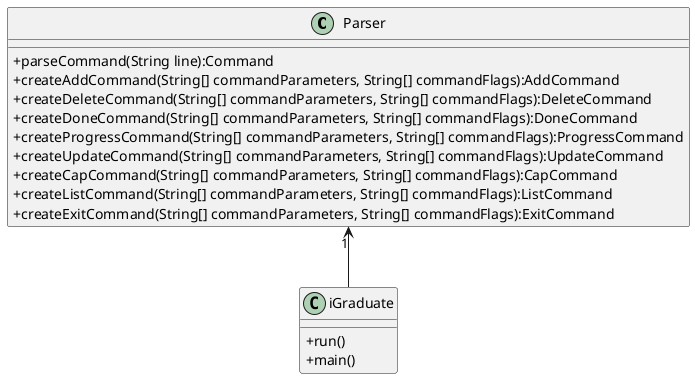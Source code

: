 @startuml
skinparam classAttributeIconSize 0

Parser"1" <-- iGraduate
Parser : +parseCommand(String line):Command

Parser : +createAddCommand(String[] commandParameters, String[] commandFlags):AddCommand
Parser : +createDeleteCommand(String[] commandParameters, String[] commandFlags):DeleteCommand
Parser : +createDoneCommand(String[] commandParameters, String[] commandFlags):DoneCommand
Parser : +createProgressCommand(String[] commandParameters, String[] commandFlags):ProgressCommand
Parser : +createUpdateCommand(String[] commandParameters, String[] commandFlags):UpdateCommand
Parser : +createCapCommand(String[] commandParameters, String[] commandFlags):CapCommand
Parser : +createListCommand(String[] commandParameters, String[] commandFlags):ListCommand
Parser : +createExitCommand(String[] commandParameters, String[] commandFlags):ExitCommand

iGraduate : +run()
iGraduate : +main()
@enduml